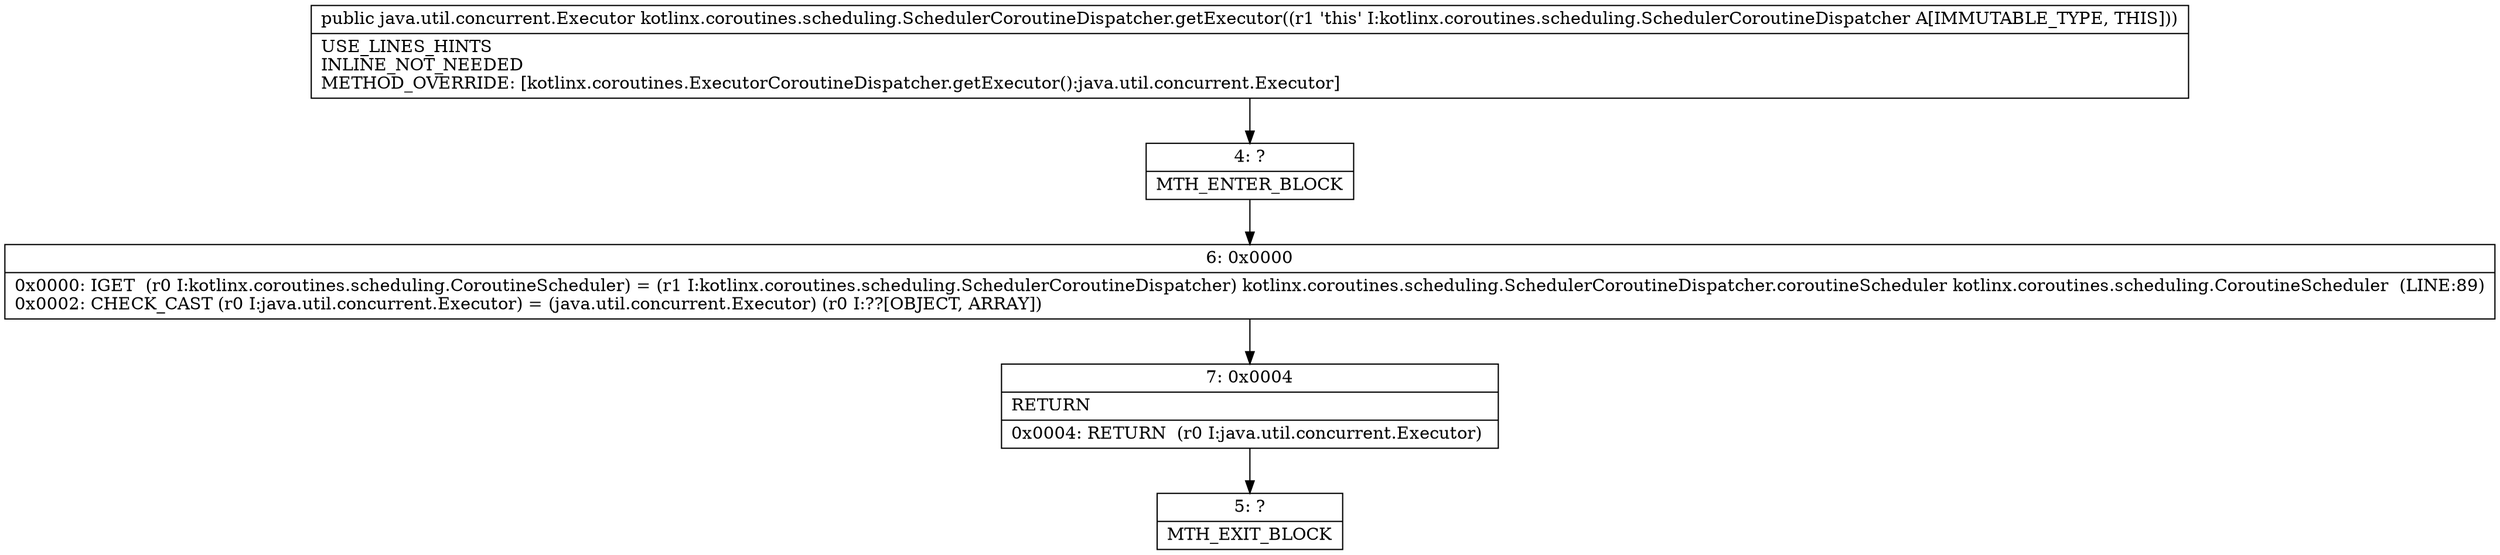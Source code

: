 digraph "CFG forkotlinx.coroutines.scheduling.SchedulerCoroutineDispatcher.getExecutor()Ljava\/util\/concurrent\/Executor;" {
Node_4 [shape=record,label="{4\:\ ?|MTH_ENTER_BLOCK\l}"];
Node_6 [shape=record,label="{6\:\ 0x0000|0x0000: IGET  (r0 I:kotlinx.coroutines.scheduling.CoroutineScheduler) = (r1 I:kotlinx.coroutines.scheduling.SchedulerCoroutineDispatcher) kotlinx.coroutines.scheduling.SchedulerCoroutineDispatcher.coroutineScheduler kotlinx.coroutines.scheduling.CoroutineScheduler  (LINE:89)\l0x0002: CHECK_CAST (r0 I:java.util.concurrent.Executor) = (java.util.concurrent.Executor) (r0 I:??[OBJECT, ARRAY]) \l}"];
Node_7 [shape=record,label="{7\:\ 0x0004|RETURN\l|0x0004: RETURN  (r0 I:java.util.concurrent.Executor) \l}"];
Node_5 [shape=record,label="{5\:\ ?|MTH_EXIT_BLOCK\l}"];
MethodNode[shape=record,label="{public java.util.concurrent.Executor kotlinx.coroutines.scheduling.SchedulerCoroutineDispatcher.getExecutor((r1 'this' I:kotlinx.coroutines.scheduling.SchedulerCoroutineDispatcher A[IMMUTABLE_TYPE, THIS]))  | USE_LINES_HINTS\lINLINE_NOT_NEEDED\lMETHOD_OVERRIDE: [kotlinx.coroutines.ExecutorCoroutineDispatcher.getExecutor():java.util.concurrent.Executor]\l}"];
MethodNode -> Node_4;Node_4 -> Node_6;
Node_6 -> Node_7;
Node_7 -> Node_5;
}

